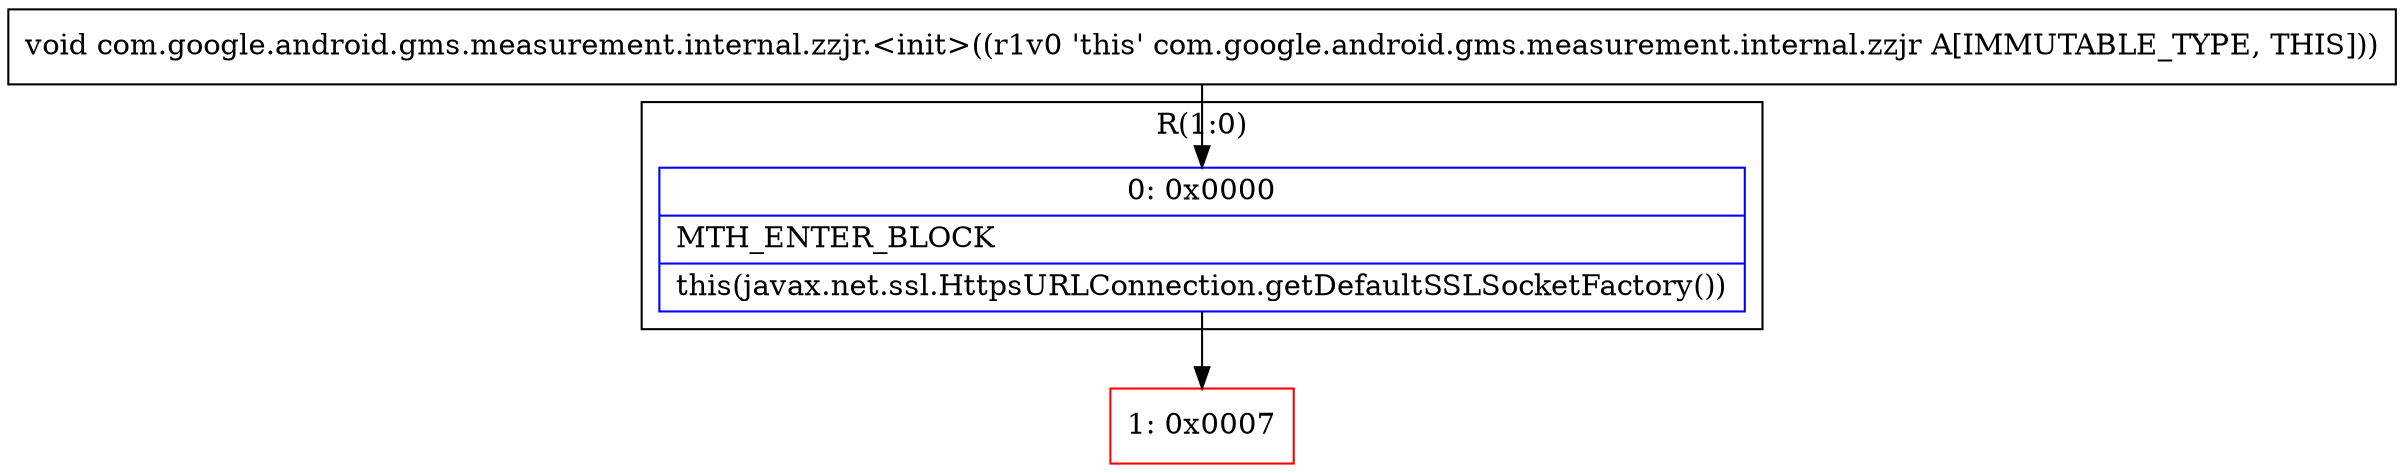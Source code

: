 digraph "CFG forcom.google.android.gms.measurement.internal.zzjr.\<init\>()V" {
subgraph cluster_Region_809200897 {
label = "R(1:0)";
node [shape=record,color=blue];
Node_0 [shape=record,label="{0\:\ 0x0000|MTH_ENTER_BLOCK\l|this(javax.net.ssl.HttpsURLConnection.getDefaultSSLSocketFactory())\l}"];
}
Node_1 [shape=record,color=red,label="{1\:\ 0x0007}"];
MethodNode[shape=record,label="{void com.google.android.gms.measurement.internal.zzjr.\<init\>((r1v0 'this' com.google.android.gms.measurement.internal.zzjr A[IMMUTABLE_TYPE, THIS])) }"];
MethodNode -> Node_0;
Node_0 -> Node_1;
}

